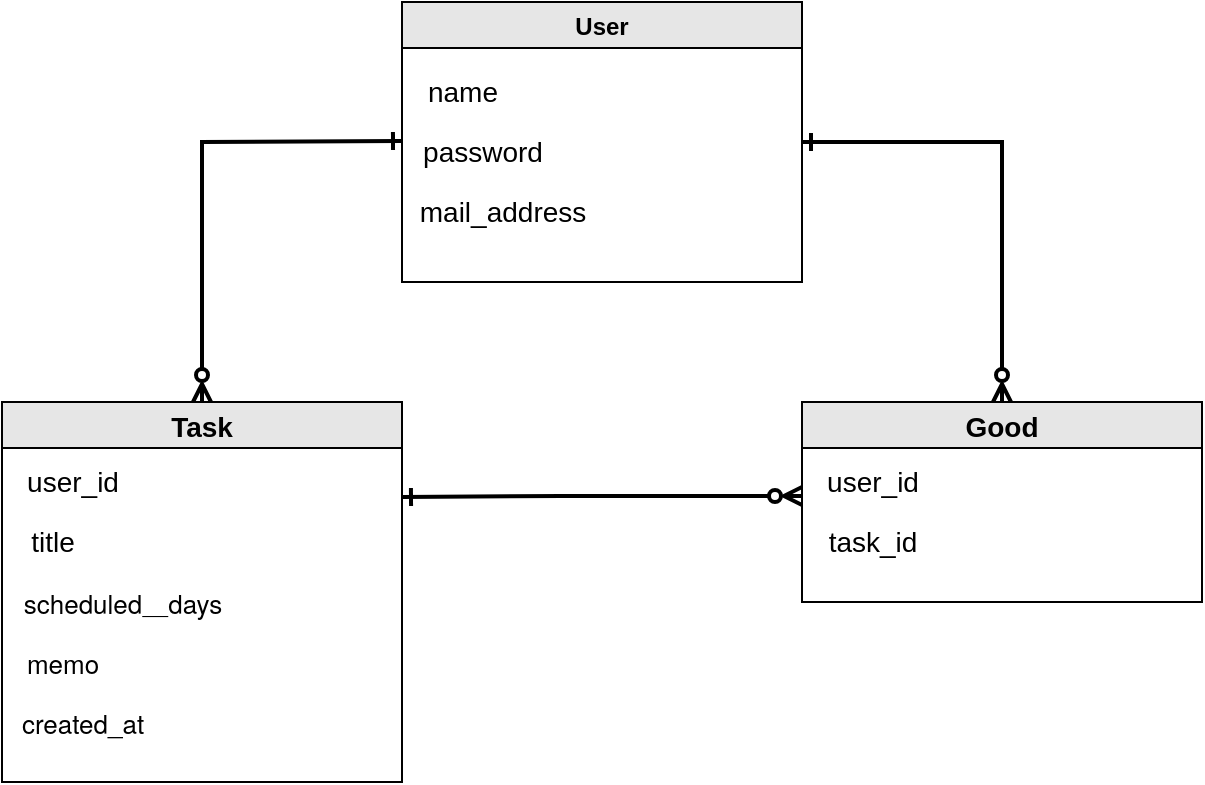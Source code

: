 <mxfile version="20.3.7" type="github"><diagram id="qytOjg9qFa0xLF4jYlNL" name="ページ1"><mxGraphModel dx="830" dy="597" grid="1" gridSize="10" guides="1" tooltips="1" connect="1" arrows="1" fold="1" page="1" pageScale="1" pageWidth="827" pageHeight="1169" math="0" shadow="0"><root><mxCell id="0"/><mxCell id="1" parent="0"/><mxCell id="_3HMaQz8E6FB1-AQU5pc-41" style="edgeStyle=orthogonalEdgeStyle;rounded=0;orthogonalLoop=1;jettySize=auto;html=1;exitX=1;exitY=0.5;exitDx=0;exitDy=0;strokeWidth=2;fontSize=14;startArrow=ERone;startFill=0;endArrow=ERzeroToMany;endFill=0;" edge="1" parent="1" source="_3HMaQz8E6FB1-AQU5pc-1" target="_3HMaQz8E6FB1-AQU5pc-15"><mxGeometry relative="1" as="geometry"/></mxCell><mxCell id="_3HMaQz8E6FB1-AQU5pc-1" value="User" style="swimlane;labelBackgroundColor=#E6E6E6;gradientColor=none;gradientDirection=radial;fillColor=#E6E6E6;swimlaneFillColor=none;" vertex="1" parent="1"><mxGeometry x="320" y="200" width="200" height="140" as="geometry"/></mxCell><mxCell id="_3HMaQz8E6FB1-AQU5pc-3" value="&lt;font style=&quot;font-size: 14px;&quot;&gt;password&lt;/font&gt;" style="text;html=1;align=center;verticalAlign=middle;resizable=0;points=[];autosize=1;strokeColor=none;fillColor=none;" vertex="1" parent="_3HMaQz8E6FB1-AQU5pc-1"><mxGeometry y="60" width="80" height="30" as="geometry"/></mxCell><mxCell id="_3HMaQz8E6FB1-AQU5pc-4" value="&lt;font style=&quot;font-size: 14px;&quot;&gt;mail_address&lt;/font&gt;" style="text;html=1;align=center;verticalAlign=middle;resizable=0;points=[];autosize=1;strokeColor=none;fillColor=none;" vertex="1" parent="_3HMaQz8E6FB1-AQU5pc-1"><mxGeometry x="-5" y="90" width="110" height="30" as="geometry"/></mxCell><mxCell id="_3HMaQz8E6FB1-AQU5pc-2" value="&lt;font style=&quot;font-size: 14px;&quot;&gt;name&lt;/font&gt;" style="text;html=1;align=center;verticalAlign=middle;resizable=0;points=[];autosize=1;strokeColor=none;fillColor=none;" vertex="1" parent="_3HMaQz8E6FB1-AQU5pc-1"><mxGeometry y="30" width="60" height="30" as="geometry"/></mxCell><mxCell id="_3HMaQz8E6FB1-AQU5pc-14" value="Task" style="swimlane;labelBackgroundColor=#E6E6E6;fontSize=14;fillColor=#E6E6E6;gradientColor=none;gradientDirection=radial;" vertex="1" parent="1"><mxGeometry x="120" y="400" width="200" height="190" as="geometry"/></mxCell><mxCell id="_3HMaQz8E6FB1-AQU5pc-16" value="user_id" style="text;html=1;align=center;verticalAlign=middle;resizable=0;points=[];autosize=1;strokeColor=none;fillColor=none;fontSize=14;" vertex="1" parent="_3HMaQz8E6FB1-AQU5pc-14"><mxGeometry y="25" width="70" height="30" as="geometry"/></mxCell><mxCell id="_3HMaQz8E6FB1-AQU5pc-17" value="title" style="text;html=1;align=center;verticalAlign=middle;resizable=0;points=[];autosize=1;strokeColor=none;fillColor=none;fontSize=14;" vertex="1" parent="_3HMaQz8E6FB1-AQU5pc-14"><mxGeometry y="55" width="50" height="30" as="geometry"/></mxCell><mxCell id="_3HMaQz8E6FB1-AQU5pc-18" value="&lt;p style=&quot;margin: 0px; font-stretch: normal; font-size: 13px; line-height: normal; font-family: &amp;quot;Helvetica Neue&amp;quot;;&quot;&gt;scheduled&lt;span style=&quot;font-stretch: normal; line-height: normal; font-family: &amp;quot;Hiragino Sans&amp;quot;;&quot;&gt;＿&lt;/span&gt;days&lt;/p&gt;" style="text;html=1;align=center;verticalAlign=middle;resizable=0;points=[];autosize=1;strokeColor=none;fillColor=none;fontSize=14;" vertex="1" parent="_3HMaQz8E6FB1-AQU5pc-14"><mxGeometry y="85" width="120" height="30" as="geometry"/></mxCell><mxCell id="_3HMaQz8E6FB1-AQU5pc-21" value="&lt;p style=&quot;margin: 0px; font-stretch: normal; font-size: 13px; line-height: normal; font-family: &amp;quot;Helvetica Neue&amp;quot;;&quot;&gt;memo&lt;/p&gt;" style="text;html=1;align=center;verticalAlign=middle;resizable=0;points=[];autosize=1;strokeColor=none;fillColor=none;fontSize=14;" vertex="1" parent="_3HMaQz8E6FB1-AQU5pc-14"><mxGeometry y="115" width="60" height="30" as="geometry"/></mxCell><mxCell id="_3HMaQz8E6FB1-AQU5pc-23" value="&lt;p style=&quot;margin: 0px; font-stretch: normal; font-size: 13px; line-height: normal; font-family: &amp;quot;Helvetica Neue&amp;quot;;&quot;&gt;created_at&lt;/p&gt;" style="text;html=1;align=center;verticalAlign=middle;resizable=0;points=[];autosize=1;strokeColor=none;fillColor=none;fontSize=14;" vertex="1" parent="_3HMaQz8E6FB1-AQU5pc-14"><mxGeometry y="145" width="80" height="30" as="geometry"/></mxCell><mxCell id="_3HMaQz8E6FB1-AQU5pc-15" value="Good" style="swimlane;labelBackgroundColor=#E6E6E6;fontSize=14;fillColor=#E6E6E6;gradientColor=none;gradientDirection=radial;" vertex="1" parent="1"><mxGeometry x="520" y="400" width="200" height="100" as="geometry"/></mxCell><mxCell id="_3HMaQz8E6FB1-AQU5pc-24" value="user_id" style="text;html=1;align=center;verticalAlign=middle;resizable=0;points=[];autosize=1;strokeColor=none;fillColor=none;fontSize=14;" vertex="1" parent="_3HMaQz8E6FB1-AQU5pc-15"><mxGeometry y="25" width="70" height="30" as="geometry"/></mxCell><mxCell id="_3HMaQz8E6FB1-AQU5pc-25" value="task_id" style="text;html=1;align=center;verticalAlign=middle;resizable=0;points=[];autosize=1;strokeColor=none;fillColor=none;fontSize=14;" vertex="1" parent="_3HMaQz8E6FB1-AQU5pc-15"><mxGeometry y="55" width="70" height="30" as="geometry"/></mxCell><mxCell id="_3HMaQz8E6FB1-AQU5pc-33" value="" style="endArrow=ERone;html=1;rounded=0;fontSize=14;startArrow=ERzeroToMany;startFill=0;exitX=0.5;exitY=0;exitDx=0;exitDy=0;endFill=0;strokeWidth=2;" edge="1" parent="1" source="_3HMaQz8E6FB1-AQU5pc-14"><mxGeometry relative="1" as="geometry"><mxPoint x="220" y="390" as="sourcePoint"/><mxPoint x="320" y="269.504" as="targetPoint"/><Array as="points"><mxPoint x="220" y="270"/></Array></mxGeometry></mxCell><mxCell id="_3HMaQz8E6FB1-AQU5pc-39" value="" style="endArrow=ERzeroToMany;html=1;rounded=0;strokeWidth=2;fontSize=14;entryX=0;entryY=0.733;entryDx=0;entryDy=0;entryPerimeter=0;exitX=1;exitY=0.25;exitDx=0;exitDy=0;startArrow=ERone;startFill=0;endFill=0;" edge="1" parent="1" source="_3HMaQz8E6FB1-AQU5pc-14" target="_3HMaQz8E6FB1-AQU5pc-24"><mxGeometry relative="1" as="geometry"><mxPoint x="340" y="449.5" as="sourcePoint"/><mxPoint x="500" y="449.5" as="targetPoint"/><Array as="points"><mxPoint x="400" y="447"/><mxPoint x="430" y="447"/></Array></mxGeometry></mxCell></root></mxGraphModel></diagram></mxfile>